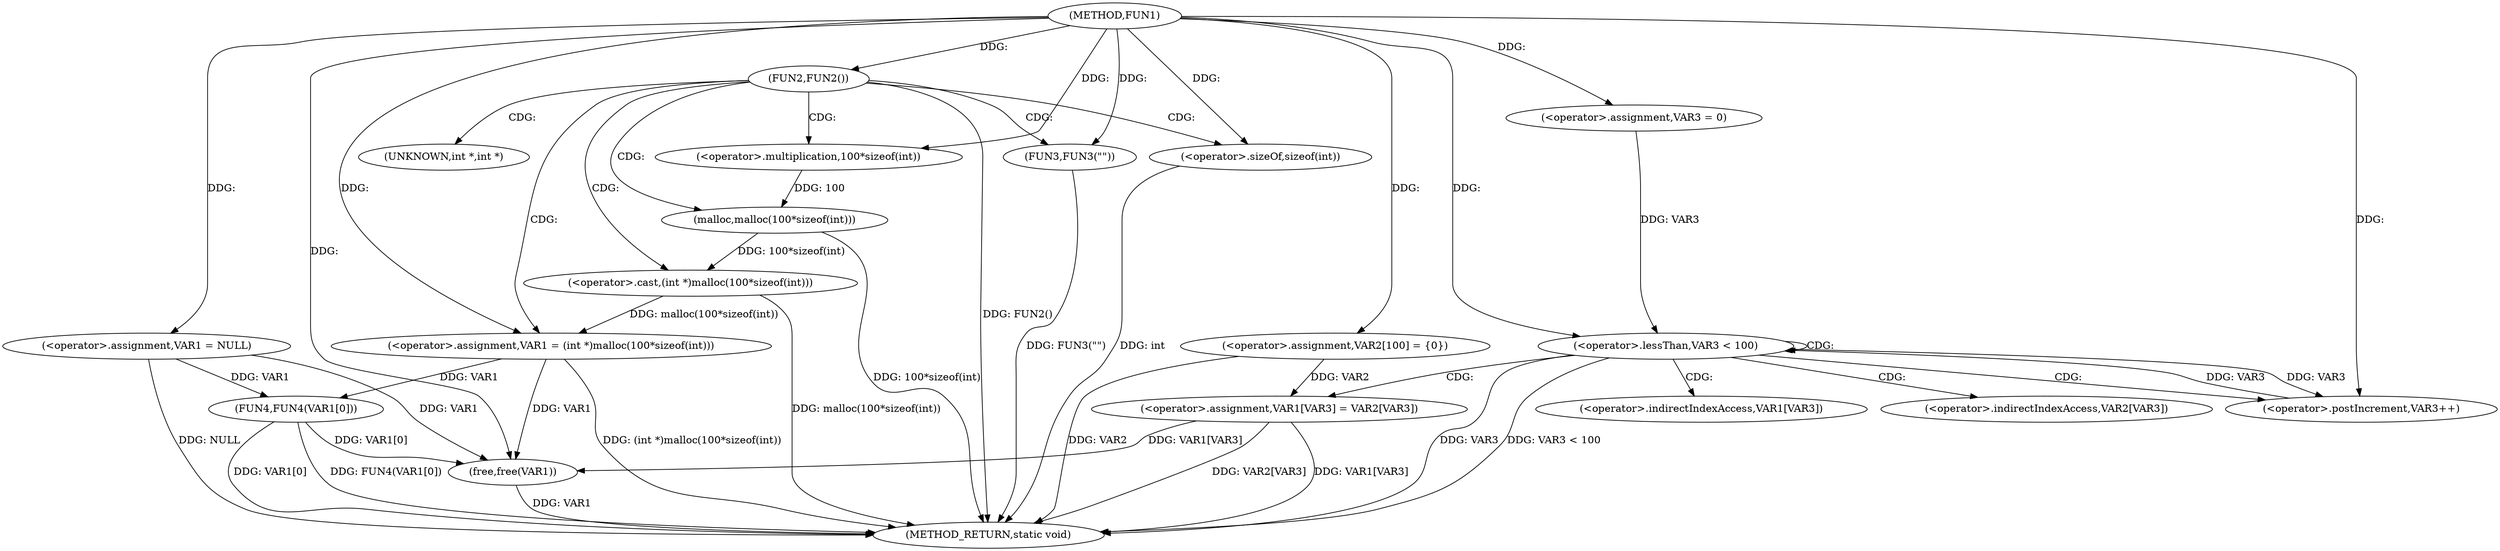 digraph FUN1 {  
"1000100" [label = "(METHOD,FUN1)" ]
"1000151" [label = "(METHOD_RETURN,static void)" ]
"1000103" [label = "(<operator>.assignment,VAR1 = NULL)" ]
"1000107" [label = "(FUN2,FUN2())" ]
"1000109" [label = "(FUN3,FUN3(\"\"))" ]
"1000113" [label = "(<operator>.assignment,VAR1 = (int *)malloc(100*sizeof(int)))" ]
"1000115" [label = "(<operator>.cast,(int *)malloc(100*sizeof(int)))" ]
"1000117" [label = "(malloc,malloc(100*sizeof(int)))" ]
"1000118" [label = "(<operator>.multiplication,100*sizeof(int))" ]
"1000120" [label = "(<operator>.sizeOf,sizeof(int))" ]
"1000124" [label = "(<operator>.assignment,VAR2[100] = {0})" ]
"1000129" [label = "(<operator>.assignment,VAR3 = 0)" ]
"1000132" [label = "(<operator>.lessThan,VAR3 < 100)" ]
"1000135" [label = "(<operator>.postIncrement,VAR3++)" ]
"1000138" [label = "(<operator>.assignment,VAR1[VAR3] = VAR2[VAR3])" ]
"1000145" [label = "(FUN4,FUN4(VAR1[0]))" ]
"1000149" [label = "(free,free(VAR1))" ]
"1000116" [label = "(UNKNOWN,int *,int *)" ]
"1000139" [label = "(<operator>.indirectIndexAccess,VAR1[VAR3])" ]
"1000142" [label = "(<operator>.indirectIndexAccess,VAR2[VAR3])" ]
  "1000115" -> "1000151"  [ label = "DDG: malloc(100*sizeof(int))"] 
  "1000138" -> "1000151"  [ label = "DDG: VAR2[VAR3]"] 
  "1000124" -> "1000151"  [ label = "DDG: VAR2"] 
  "1000107" -> "1000151"  [ label = "DDG: FUN2()"] 
  "1000103" -> "1000151"  [ label = "DDG: NULL"] 
  "1000117" -> "1000151"  [ label = "DDG: 100*sizeof(int)"] 
  "1000132" -> "1000151"  [ label = "DDG: VAR3"] 
  "1000145" -> "1000151"  [ label = "DDG: FUN4(VAR1[0])"] 
  "1000149" -> "1000151"  [ label = "DDG: VAR1"] 
  "1000145" -> "1000151"  [ label = "DDG: VAR1[0]"] 
  "1000109" -> "1000151"  [ label = "DDG: FUN3(\"\")"] 
  "1000132" -> "1000151"  [ label = "DDG: VAR3 < 100"] 
  "1000138" -> "1000151"  [ label = "DDG: VAR1[VAR3]"] 
  "1000113" -> "1000151"  [ label = "DDG: (int *)malloc(100*sizeof(int))"] 
  "1000120" -> "1000151"  [ label = "DDG: int"] 
  "1000100" -> "1000103"  [ label = "DDG: "] 
  "1000100" -> "1000107"  [ label = "DDG: "] 
  "1000100" -> "1000109"  [ label = "DDG: "] 
  "1000115" -> "1000113"  [ label = "DDG: malloc(100*sizeof(int))"] 
  "1000100" -> "1000113"  [ label = "DDG: "] 
  "1000117" -> "1000115"  [ label = "DDG: 100*sizeof(int)"] 
  "1000118" -> "1000117"  [ label = "DDG: 100"] 
  "1000100" -> "1000118"  [ label = "DDG: "] 
  "1000100" -> "1000120"  [ label = "DDG: "] 
  "1000100" -> "1000124"  [ label = "DDG: "] 
  "1000100" -> "1000129"  [ label = "DDG: "] 
  "1000129" -> "1000132"  [ label = "DDG: VAR3"] 
  "1000135" -> "1000132"  [ label = "DDG: VAR3"] 
  "1000100" -> "1000132"  [ label = "DDG: "] 
  "1000132" -> "1000135"  [ label = "DDG: VAR3"] 
  "1000100" -> "1000135"  [ label = "DDG: "] 
  "1000124" -> "1000138"  [ label = "DDG: VAR2"] 
  "1000103" -> "1000145"  [ label = "DDG: VAR1"] 
  "1000113" -> "1000145"  [ label = "DDG: VAR1"] 
  "1000103" -> "1000149"  [ label = "DDG: VAR1"] 
  "1000113" -> "1000149"  [ label = "DDG: VAR1"] 
  "1000138" -> "1000149"  [ label = "DDG: VAR1[VAR3]"] 
  "1000145" -> "1000149"  [ label = "DDG: VAR1[0]"] 
  "1000100" -> "1000149"  [ label = "DDG: "] 
  "1000107" -> "1000109"  [ label = "CDG: "] 
  "1000107" -> "1000116"  [ label = "CDG: "] 
  "1000107" -> "1000115"  [ label = "CDG: "] 
  "1000107" -> "1000120"  [ label = "CDG: "] 
  "1000107" -> "1000117"  [ label = "CDG: "] 
  "1000107" -> "1000113"  [ label = "CDG: "] 
  "1000107" -> "1000118"  [ label = "CDG: "] 
  "1000132" -> "1000132"  [ label = "CDG: "] 
  "1000132" -> "1000142"  [ label = "CDG: "] 
  "1000132" -> "1000139"  [ label = "CDG: "] 
  "1000132" -> "1000135"  [ label = "CDG: "] 
  "1000132" -> "1000138"  [ label = "CDG: "] 
}
